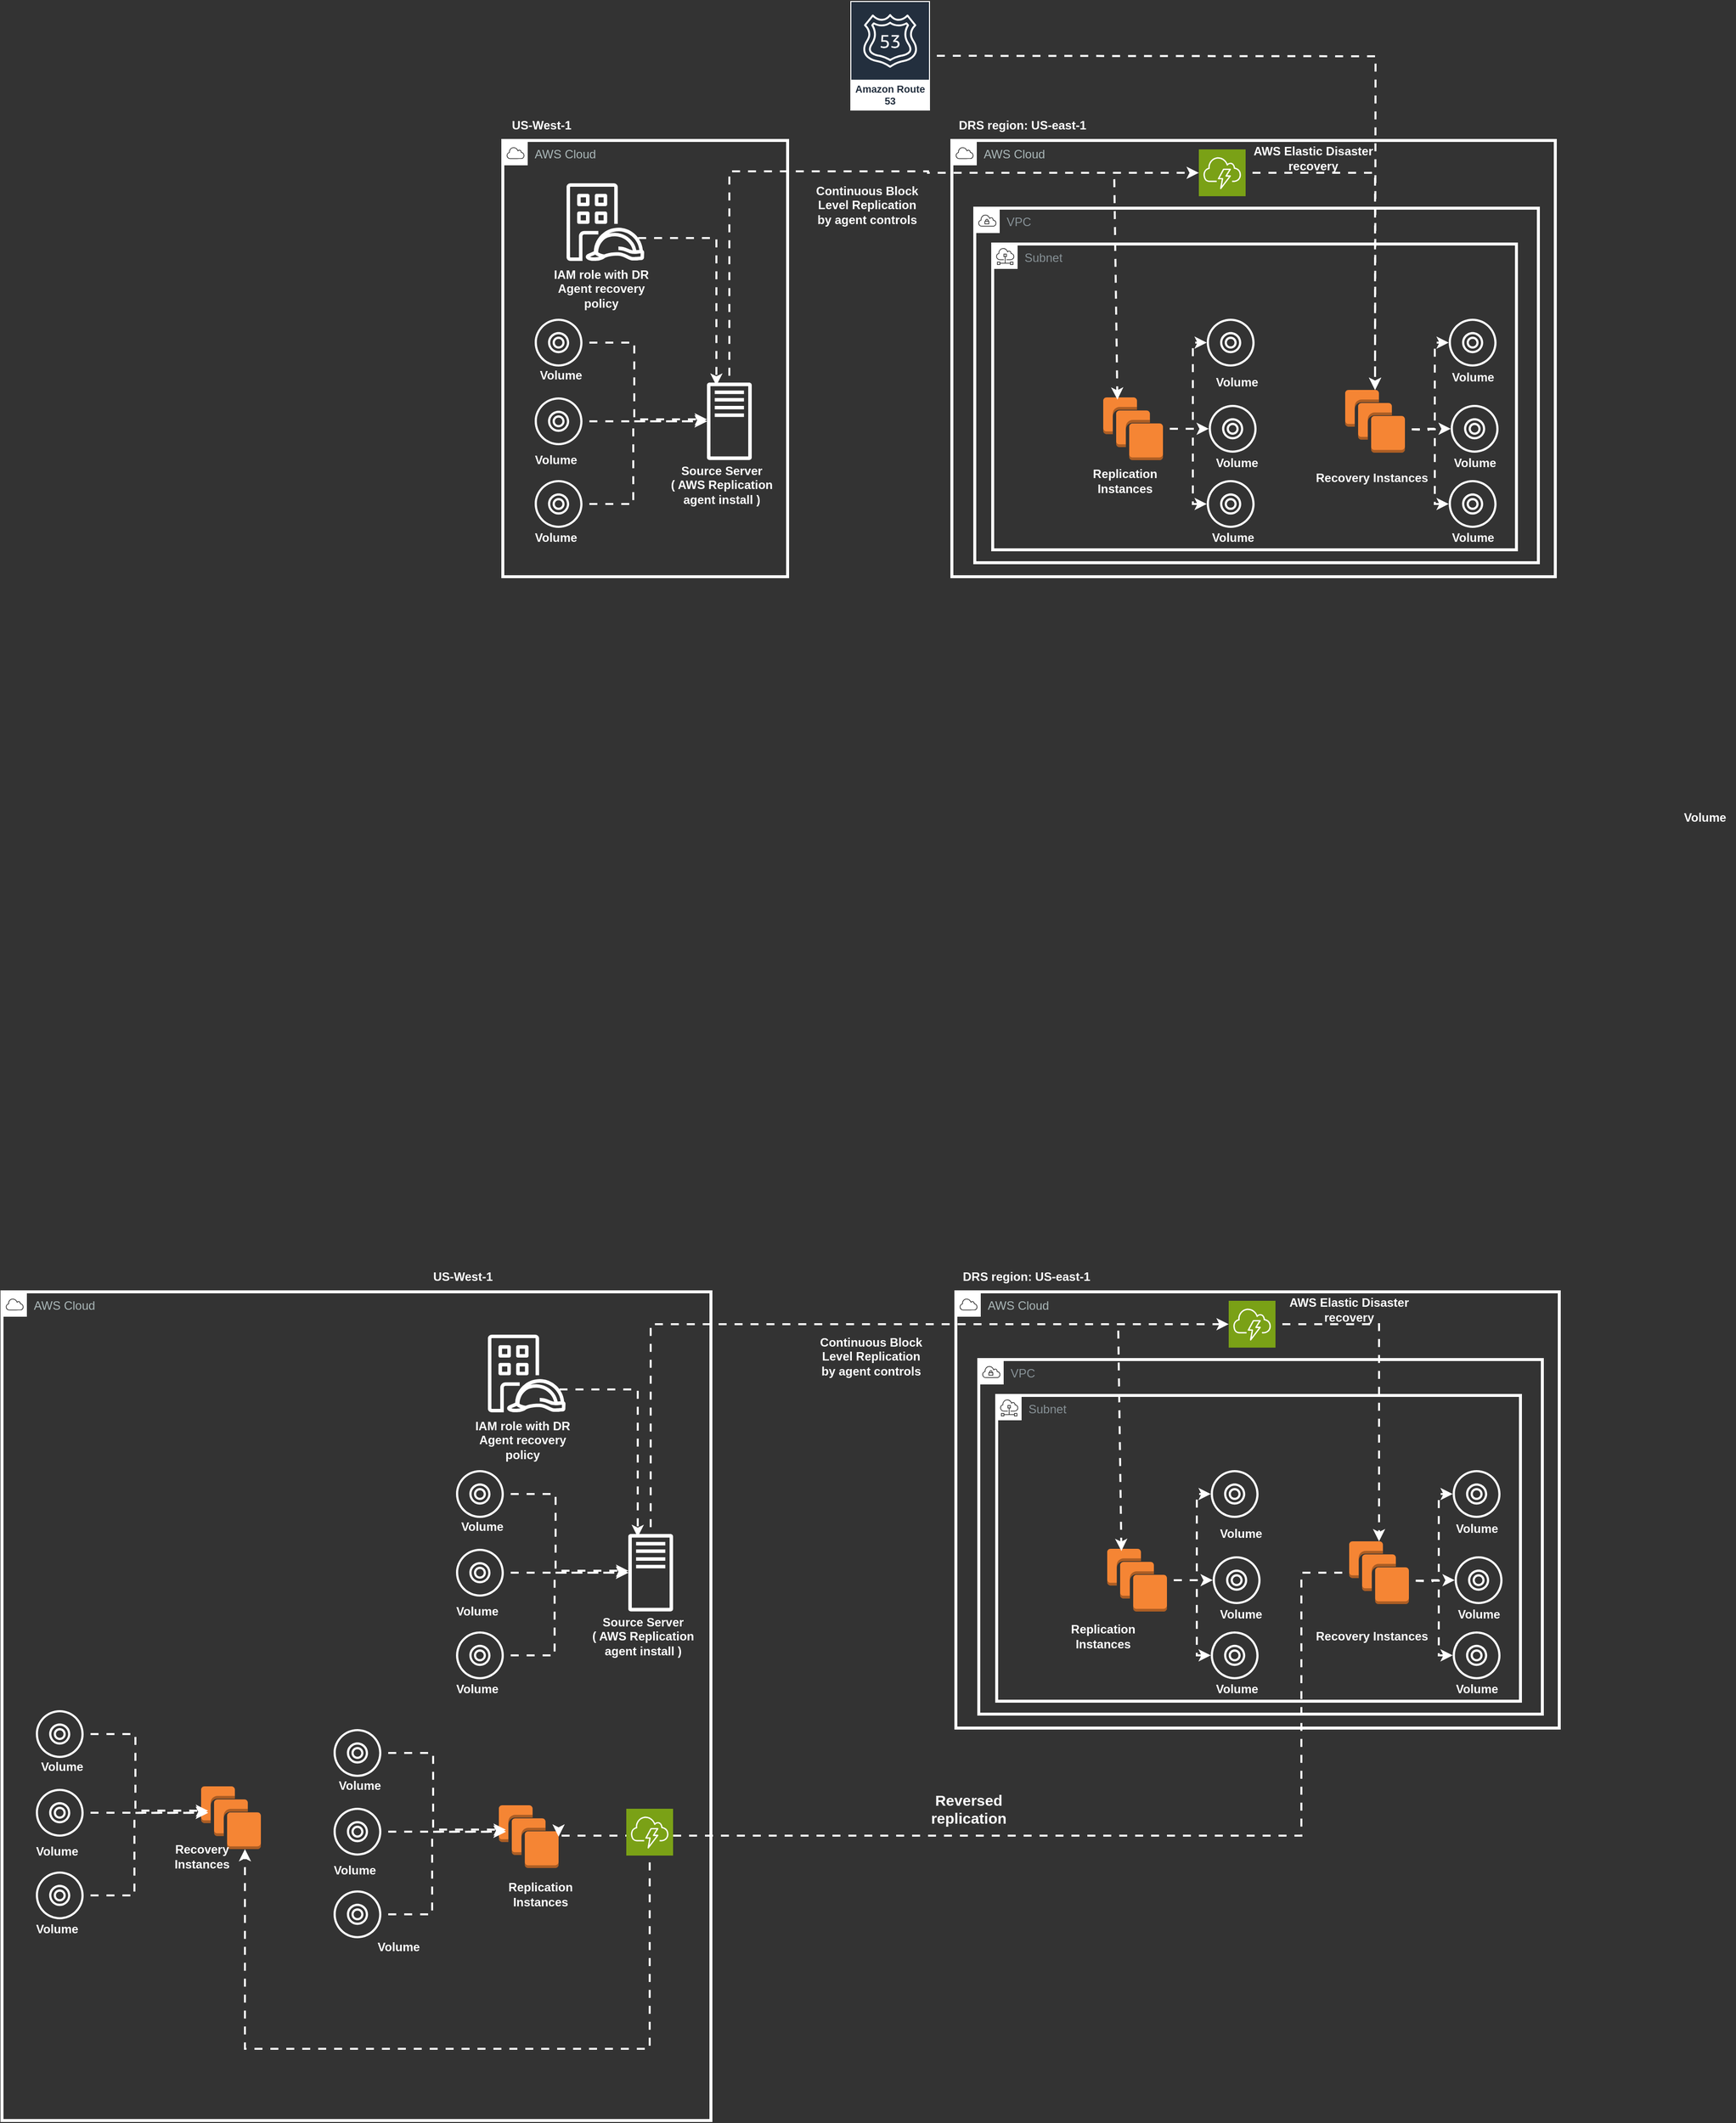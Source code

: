 <mxfile version="24.7.17">
  <diagram name="Page-1" id="-2V1_Z0kzhCrCeIVAv0n">
    <mxGraphModel dx="1967" dy="980" grid="0" gridSize="10" guides="1" tooltips="1" connect="1" arrows="1" fold="1" page="0" pageScale="1" pageWidth="850" pageHeight="1100" background="#333333" math="0" shadow="0">
      <root>
        <mxCell id="0" />
        <mxCell id="1" parent="0" />
        <mxCell id="AvySAY8Q2TeNi0YIKntH-2" value="AWS Cloud" style="sketch=0;outlineConnect=0;gradientColor=none;html=1;whiteSpace=wrap;fontSize=12;fontStyle=0;shape=mxgraph.aws4.group;grIcon=mxgraph.aws4.group_aws_cloud;strokeColor=#FFFFFF;fillColor=none;verticalAlign=top;align=left;spacingLeft=30;fontColor=#AAB7B8;dashed=0;strokeWidth=3;" parent="1" vertex="1">
          <mxGeometry x="-75" y="124" width="286" height="438" as="geometry" />
        </mxCell>
        <mxCell id="AvySAY8Q2TeNi0YIKntH-3" value="&lt;b&gt;&lt;font color=&quot;#ffffff&quot;&gt;US-West-1&lt;/font&gt;&lt;/b&gt;" style="text;html=1;align=center;verticalAlign=middle;whiteSpace=wrap;rounded=0;" parent="1" vertex="1">
          <mxGeometry x="-71" y="94" width="70" height="30" as="geometry" />
        </mxCell>
        <mxCell id="AvySAY8Q2TeNi0YIKntH-4" value="" style="sketch=0;outlineConnect=0;fontColor=#232F3E;gradientColor=none;fillColor=#FFFFFF;strokeColor=none;dashed=0;verticalLabelPosition=bottom;verticalAlign=top;align=center;html=1;fontSize=12;fontStyle=0;aspect=fixed;pointerEvents=1;shape=mxgraph.aws4.traditional_server;" parent="1" vertex="1">
          <mxGeometry x="130" y="367" width="45" height="78" as="geometry" />
        </mxCell>
        <mxCell id="AvySAY8Q2TeNi0YIKntH-9" style="edgeStyle=orthogonalEdgeStyle;rounded=0;orthogonalLoop=1;jettySize=auto;html=1;strokeColor=#FFFFFF;strokeWidth=2;flowAnimation=1;" parent="1" source="AvySAY8Q2TeNi0YIKntH-5" target="AvySAY8Q2TeNi0YIKntH-4" edge="1">
          <mxGeometry relative="1" as="geometry" />
        </mxCell>
        <mxCell id="AvySAY8Q2TeNi0YIKntH-5" value="" style="sketch=0;outlineConnect=0;fontColor=#232F3E;gradientColor=none;fillColor=#FFFFFF;strokeColor=none;dashed=0;verticalLabelPosition=bottom;verticalAlign=top;align=center;html=1;fontSize=12;fontStyle=0;aspect=fixed;pointerEvents=1;shape=mxgraph.aws4.disk;" parent="1" vertex="1">
          <mxGeometry x="-43" y="382" width="48" height="48" as="geometry" />
        </mxCell>
        <mxCell id="AvySAY8Q2TeNi0YIKntH-10" style="edgeStyle=orthogonalEdgeStyle;rounded=0;orthogonalLoop=1;jettySize=auto;html=1;strokeColor=#FFFFFF;strokeWidth=2;flowAnimation=1;" parent="1" source="AvySAY8Q2TeNi0YIKntH-6" target="AvySAY8Q2TeNi0YIKntH-4" edge="1">
          <mxGeometry relative="1" as="geometry">
            <Array as="points">
              <mxPoint x="56" y="489" />
              <mxPoint x="56" y="406" />
            </Array>
          </mxGeometry>
        </mxCell>
        <mxCell id="AvySAY8Q2TeNi0YIKntH-6" value="" style="sketch=0;outlineConnect=0;fontColor=#232F3E;gradientColor=none;fillColor=#FFFFFF;strokeColor=none;dashed=0;verticalLabelPosition=bottom;verticalAlign=top;align=center;html=1;fontSize=12;fontStyle=0;aspect=fixed;pointerEvents=1;shape=mxgraph.aws4.disk;" parent="1" vertex="1">
          <mxGeometry x="-43" y="465" width="48" height="48" as="geometry" />
        </mxCell>
        <mxCell id="AvySAY8Q2TeNi0YIKntH-8" style="edgeStyle=orthogonalEdgeStyle;rounded=0;orthogonalLoop=1;jettySize=auto;html=1;strokeColor=#FFFFFF;strokeWidth=2;flowAnimation=1;" parent="1" source="AvySAY8Q2TeNi0YIKntH-7" target="AvySAY8Q2TeNi0YIKntH-4" edge="1">
          <mxGeometry relative="1" as="geometry">
            <Array as="points">
              <mxPoint x="57" y="327" />
              <mxPoint x="57" y="404" />
            </Array>
          </mxGeometry>
        </mxCell>
        <mxCell id="AvySAY8Q2TeNi0YIKntH-7" value="" style="sketch=0;outlineConnect=0;fontColor=#232F3E;gradientColor=none;fillColor=#FFFFFF;strokeColor=none;dashed=0;verticalLabelPosition=bottom;verticalAlign=top;align=center;html=1;fontSize=12;fontStyle=0;aspect=fixed;pointerEvents=1;shape=mxgraph.aws4.disk;" parent="1" vertex="1">
          <mxGeometry x="-43" y="303" width="48" height="48" as="geometry" />
        </mxCell>
        <mxCell id="AvySAY8Q2TeNi0YIKntH-11" value="AWS Cloud" style="sketch=0;outlineConnect=0;gradientColor=none;html=1;whiteSpace=wrap;fontSize=12;fontStyle=0;shape=mxgraph.aws4.group;grIcon=mxgraph.aws4.group_aws_cloud;strokeColor=#FFFFFF;fillColor=none;verticalAlign=top;align=left;spacingLeft=30;fontColor=#AAB7B8;dashed=0;strokeWidth=3;" parent="1" vertex="1">
          <mxGeometry x="376" y="124" width="606" height="438" as="geometry" />
        </mxCell>
        <mxCell id="zQjQIO1lfrHbk5e2Ibf9-9" style="edgeStyle=orthogonalEdgeStyle;rounded=0;orthogonalLoop=1;jettySize=auto;html=1;strokeColor=#FFFFFF;strokeWidth=2;flowAnimation=1;" edge="1" parent="1" source="zQjQIO1lfrHbk5e2Ibf9-1" target="zQjQIO1lfrHbk5e2Ibf9-6">
          <mxGeometry relative="1" as="geometry" />
        </mxCell>
        <mxCell id="zQjQIO1lfrHbk5e2Ibf9-1" value="" style="sketch=0;points=[[0,0,0],[0.25,0,0],[0.5,0,0],[0.75,0,0],[1,0,0],[0,1,0],[0.25,1,0],[0.5,1,0],[0.75,1,0],[1,1,0],[0,0.25,0],[0,0.5,0],[0,0.75,0],[1,0.25,0],[1,0.5,0],[1,0.75,0]];outlineConnect=0;fontColor=#232F3E;fillColor=#7AA116;strokeColor=#ffffff;dashed=0;verticalLabelPosition=bottom;verticalAlign=top;align=center;html=1;fontSize=12;fontStyle=0;aspect=fixed;shape=mxgraph.aws4.resourceIcon;resIcon=mxgraph.aws4.cloudendure_disaster_recovery;" vertex="1" parent="1">
          <mxGeometry x="624" y="133" width="47" height="47" as="geometry" />
        </mxCell>
        <mxCell id="zQjQIO1lfrHbk5e2Ibf9-2" value="VPC" style="sketch=0;outlineConnect=0;gradientColor=none;html=1;whiteSpace=wrap;fontSize=12;fontStyle=0;shape=mxgraph.aws4.group;grIcon=mxgraph.aws4.group_vpc;strokeColor=#FFFFFF;fillColor=none;verticalAlign=top;align=left;spacingLeft=30;fontColor=#879196;dashed=0;strokeWidth=3;" vertex="1" parent="1">
          <mxGeometry x="399" y="192" width="566" height="356" as="geometry" />
        </mxCell>
        <mxCell id="zQjQIO1lfrHbk5e2Ibf9-3" value="&lt;b&gt;&lt;font color=&quot;#ffffff&quot;&gt;DRS region: US-east-1&lt;/font&gt;&lt;/b&gt;" style="text;html=1;align=center;verticalAlign=middle;whiteSpace=wrap;rounded=0;" vertex="1" parent="1">
          <mxGeometry x="373" y="94" width="148" height="30" as="geometry" />
        </mxCell>
        <mxCell id="zQjQIO1lfrHbk5e2Ibf9-4" value="Subnet" style="sketch=0;outlineConnect=0;gradientColor=none;html=1;whiteSpace=wrap;fontSize=12;fontStyle=0;shape=mxgraph.aws4.group;grIcon=mxgraph.aws4.group_subnet;strokeColor=#FFFFFF;fillColor=none;verticalAlign=top;align=left;spacingLeft=30;fontColor=#879196;dashed=0;strokeWidth=3;" vertex="1" parent="1">
          <mxGeometry x="417" y="228" width="526" height="307" as="geometry" />
        </mxCell>
        <mxCell id="zQjQIO1lfrHbk5e2Ibf9-21" style="edgeStyle=orthogonalEdgeStyle;rounded=0;orthogonalLoop=1;jettySize=auto;html=1;strokeWidth=2;strokeColor=#FFFFFF;flowAnimation=1;" edge="1" parent="1" source="zQjQIO1lfrHbk5e2Ibf9-5" target="zQjQIO1lfrHbk5e2Ibf9-13">
          <mxGeometry relative="1" as="geometry">
            <Array as="points">
              <mxPoint x="618" y="414" />
              <mxPoint x="618" y="327" />
            </Array>
          </mxGeometry>
        </mxCell>
        <mxCell id="zQjQIO1lfrHbk5e2Ibf9-22" style="edgeStyle=orthogonalEdgeStyle;rounded=0;orthogonalLoop=1;jettySize=auto;html=1;strokeWidth=2;strokeColor=#FFFFFF;flowAnimation=1;" edge="1" parent="1" source="zQjQIO1lfrHbk5e2Ibf9-5" target="zQjQIO1lfrHbk5e2Ibf9-11">
          <mxGeometry relative="1" as="geometry" />
        </mxCell>
        <mxCell id="zQjQIO1lfrHbk5e2Ibf9-23" style="edgeStyle=orthogonalEdgeStyle;rounded=0;orthogonalLoop=1;jettySize=auto;html=1;strokeWidth=2;strokeColor=#FFFFFF;flowAnimation=1;" edge="1" parent="1" source="zQjQIO1lfrHbk5e2Ibf9-5" target="zQjQIO1lfrHbk5e2Ibf9-12">
          <mxGeometry relative="1" as="geometry">
            <Array as="points">
              <mxPoint x="618" y="414" />
              <mxPoint x="618" y="489" />
            </Array>
          </mxGeometry>
        </mxCell>
        <mxCell id="zQjQIO1lfrHbk5e2Ibf9-5" value="" style="outlineConnect=0;dashed=0;verticalLabelPosition=bottom;verticalAlign=top;align=center;html=1;shape=mxgraph.aws3.instances;fillColor=#F58534;gradientColor=none;" vertex="1" parent="1">
          <mxGeometry x="528" y="382" width="60" height="63" as="geometry" />
        </mxCell>
        <mxCell id="zQjQIO1lfrHbk5e2Ibf9-6" value="" style="outlineConnect=0;dashed=0;verticalLabelPosition=bottom;verticalAlign=top;align=center;html=1;shape=mxgraph.aws3.instances;fillColor=#F58534;gradientColor=none;" vertex="1" parent="1">
          <mxGeometry x="771" y="374.5" width="60" height="63" as="geometry" />
        </mxCell>
        <mxCell id="zQjQIO1lfrHbk5e2Ibf9-7" style="edgeStyle=orthogonalEdgeStyle;rounded=0;orthogonalLoop=1;jettySize=auto;html=1;entryX=0;entryY=0.5;entryDx=0;entryDy=0;entryPerimeter=0;strokeColor=#FFFFFF;strokeWidth=2;flowAnimation=1;" edge="1" parent="1" source="AvySAY8Q2TeNi0YIKntH-4" target="zQjQIO1lfrHbk5e2Ibf9-1">
          <mxGeometry relative="1" as="geometry">
            <Array as="points">
              <mxPoint x="153" y="155" />
              <mxPoint x="352" y="155" />
            </Array>
          </mxGeometry>
        </mxCell>
        <mxCell id="zQjQIO1lfrHbk5e2Ibf9-8" value="" style="endArrow=classic;html=1;rounded=0;entryX=0.237;entryY=0.035;entryDx=0;entryDy=0;entryPerimeter=0;strokeColor=#FFFFFF;strokeWidth=2;flowAnimation=1;" edge="1" parent="1" target="zQjQIO1lfrHbk5e2Ibf9-5">
          <mxGeometry width="50" height="50" relative="1" as="geometry">
            <mxPoint x="539" y="156" as="sourcePoint" />
            <mxPoint x="539" y="311" as="targetPoint" />
          </mxGeometry>
        </mxCell>
        <mxCell id="zQjQIO1lfrHbk5e2Ibf9-11" value="" style="sketch=0;outlineConnect=0;fontColor=#232F3E;gradientColor=none;fillColor=#FFFFFF;strokeColor=none;dashed=0;verticalLabelPosition=bottom;verticalAlign=top;align=center;html=1;fontSize=12;fontStyle=0;aspect=fixed;pointerEvents=1;shape=mxgraph.aws4.disk;" vertex="1" parent="1">
          <mxGeometry x="634" y="389.5" width="48" height="48" as="geometry" />
        </mxCell>
        <mxCell id="zQjQIO1lfrHbk5e2Ibf9-12" value="" style="sketch=0;outlineConnect=0;fontColor=#232F3E;gradientColor=none;fillColor=#FFFFFF;strokeColor=none;dashed=0;verticalLabelPosition=bottom;verticalAlign=top;align=center;html=1;fontSize=12;fontStyle=0;aspect=fixed;pointerEvents=1;shape=mxgraph.aws4.disk;" vertex="1" parent="1">
          <mxGeometry x="632" y="465" width="48" height="48" as="geometry" />
        </mxCell>
        <mxCell id="zQjQIO1lfrHbk5e2Ibf9-13" value="" style="sketch=0;outlineConnect=0;fontColor=#232F3E;gradientColor=none;fillColor=#FFFFFF;strokeColor=none;dashed=0;verticalLabelPosition=bottom;verticalAlign=top;align=center;html=1;fontSize=12;fontStyle=0;aspect=fixed;pointerEvents=1;shape=mxgraph.aws4.disk;" vertex="1" parent="1">
          <mxGeometry x="632" y="303" width="48" height="48" as="geometry" />
        </mxCell>
        <mxCell id="zQjQIO1lfrHbk5e2Ibf9-29" style="edgeStyle=orthogonalEdgeStyle;rounded=0;orthogonalLoop=1;jettySize=auto;html=1;strokeWidth=2;strokeColor=#FFFFFF;flowAnimation=1;" edge="1" parent="1" target="zQjQIO1lfrHbk5e2Ibf9-34">
          <mxGeometry relative="1" as="geometry">
            <mxPoint x="831" y="414" as="sourcePoint" />
            <Array as="points">
              <mxPoint x="861" y="414" />
              <mxPoint x="861" y="327" />
            </Array>
          </mxGeometry>
        </mxCell>
        <mxCell id="zQjQIO1lfrHbk5e2Ibf9-30" style="edgeStyle=orthogonalEdgeStyle;rounded=0;orthogonalLoop=1;jettySize=auto;html=1;strokeWidth=2;strokeColor=#FFFFFF;flowAnimation=1;" edge="1" parent="1" target="zQjQIO1lfrHbk5e2Ibf9-32">
          <mxGeometry relative="1" as="geometry">
            <mxPoint x="831" y="414" as="sourcePoint" />
          </mxGeometry>
        </mxCell>
        <mxCell id="zQjQIO1lfrHbk5e2Ibf9-31" style="edgeStyle=orthogonalEdgeStyle;rounded=0;orthogonalLoop=1;jettySize=auto;html=1;strokeWidth=2;strokeColor=#FFFFFF;flowAnimation=1;" edge="1" parent="1" target="zQjQIO1lfrHbk5e2Ibf9-33">
          <mxGeometry relative="1" as="geometry">
            <mxPoint x="831" y="414" as="sourcePoint" />
            <Array as="points">
              <mxPoint x="861" y="414" />
              <mxPoint x="861" y="489" />
            </Array>
          </mxGeometry>
        </mxCell>
        <mxCell id="zQjQIO1lfrHbk5e2Ibf9-32" value="" style="sketch=0;outlineConnect=0;fontColor=#232F3E;gradientColor=none;fillColor=#FFFFFF;strokeColor=none;dashed=0;verticalLabelPosition=bottom;verticalAlign=top;align=center;html=1;fontSize=12;fontStyle=0;aspect=fixed;pointerEvents=1;shape=mxgraph.aws4.disk;" vertex="1" parent="1">
          <mxGeometry x="877" y="389.5" width="48" height="48" as="geometry" />
        </mxCell>
        <mxCell id="zQjQIO1lfrHbk5e2Ibf9-33" value="" style="sketch=0;outlineConnect=0;fontColor=#232F3E;gradientColor=none;fillColor=#FFFFFF;strokeColor=none;dashed=0;verticalLabelPosition=bottom;verticalAlign=top;align=center;html=1;fontSize=12;fontStyle=0;aspect=fixed;pointerEvents=1;shape=mxgraph.aws4.disk;" vertex="1" parent="1">
          <mxGeometry x="875" y="465" width="48" height="48" as="geometry" />
        </mxCell>
        <mxCell id="zQjQIO1lfrHbk5e2Ibf9-34" value="" style="sketch=0;outlineConnect=0;fontColor=#232F3E;gradientColor=none;fillColor=#FFFFFF;strokeColor=none;dashed=0;verticalLabelPosition=bottom;verticalAlign=top;align=center;html=1;fontSize=12;fontStyle=0;aspect=fixed;pointerEvents=1;shape=mxgraph.aws4.disk;" vertex="1" parent="1">
          <mxGeometry x="875" y="303" width="48" height="48" as="geometry" />
        </mxCell>
        <mxCell id="zQjQIO1lfrHbk5e2Ibf9-35" value="&lt;b&gt;&lt;font color=&quot;#ffffff&quot;&gt;Source Server&lt;br&gt;( AWS Replication agent install )&lt;/font&gt;&lt;/b&gt;" style="text;html=1;align=center;verticalAlign=middle;whiteSpace=wrap;rounded=0;" vertex="1" parent="1">
          <mxGeometry x="86" y="455" width="118" height="30" as="geometry" />
        </mxCell>
        <mxCell id="zQjQIO1lfrHbk5e2Ibf9-37" value="&lt;b&gt;&lt;font color=&quot;#ffffff&quot;&gt;Volume&lt;/font&gt;&lt;/b&gt;" style="text;html=1;align=center;verticalAlign=middle;whiteSpace=wrap;rounded=0;" vertex="1" parent="1">
          <mxGeometry x="-47" y="344.5" width="61" height="30" as="geometry" />
        </mxCell>
        <mxCell id="zQjQIO1lfrHbk5e2Ibf9-38" value="&lt;b&gt;&lt;font color=&quot;#ffffff&quot;&gt;Volume&lt;/font&gt;&lt;/b&gt;" style="text;html=1;align=center;verticalAlign=middle;whiteSpace=wrap;rounded=0;" vertex="1" parent="1">
          <mxGeometry x="-52" y="430" width="61" height="30" as="geometry" />
        </mxCell>
        <mxCell id="zQjQIO1lfrHbk5e2Ibf9-39" value="&lt;b&gt;&lt;font color=&quot;#ffffff&quot;&gt;Volume&lt;/font&gt;&lt;/b&gt;" style="text;html=1;align=center;verticalAlign=middle;whiteSpace=wrap;rounded=0;" vertex="1" parent="1">
          <mxGeometry x="-52" y="508" width="61" height="30" as="geometry" />
        </mxCell>
        <mxCell id="zQjQIO1lfrHbk5e2Ibf9-40" value="&lt;font color=&quot;#ffffff&quot;&gt;&lt;b&gt;Continuous Block Level Replication by agent controls&lt;/b&gt;&lt;/font&gt;" style="text;html=1;align=center;verticalAlign=middle;whiteSpace=wrap;rounded=0;" vertex="1" parent="1">
          <mxGeometry x="232" y="174" width="118" height="30" as="geometry" />
        </mxCell>
        <mxCell id="zQjQIO1lfrHbk5e2Ibf9-41" value="&lt;b&gt;&lt;font color=&quot;#ffffff&quot;&gt;AWS Elastic Disaster recovery&lt;/font&gt;&lt;/b&gt;" style="text;html=1;align=center;verticalAlign=middle;whiteSpace=wrap;rounded=0;" vertex="1" parent="1">
          <mxGeometry x="665" y="127" width="148" height="30" as="geometry" />
        </mxCell>
        <mxCell id="zQjQIO1lfrHbk5e2Ibf9-42" value="&lt;b&gt;&lt;font color=&quot;#ffffff&quot;&gt;Volume&lt;/font&gt;&lt;/b&gt;" style="text;html=1;align=center;verticalAlign=middle;whiteSpace=wrap;rounded=0;" vertex="1" parent="1">
          <mxGeometry x="632" y="352" width="61" height="30" as="geometry" />
        </mxCell>
        <mxCell id="zQjQIO1lfrHbk5e2Ibf9-43" value="&lt;b&gt;&lt;font color=&quot;#ffffff&quot;&gt;Volume&lt;/font&gt;&lt;/b&gt;" style="text;html=1;align=center;verticalAlign=middle;whiteSpace=wrap;rounded=0;" vertex="1" parent="1">
          <mxGeometry x="632" y="433" width="61" height="30" as="geometry" />
        </mxCell>
        <mxCell id="zQjQIO1lfrHbk5e2Ibf9-44" value="&lt;b&gt;&lt;font color=&quot;#ffffff&quot;&gt;Volume&lt;/font&gt;&lt;/b&gt;" style="text;html=1;align=center;verticalAlign=middle;whiteSpace=wrap;rounded=0;" vertex="1" parent="1">
          <mxGeometry x="627.5" y="508" width="61" height="30" as="geometry" />
        </mxCell>
        <mxCell id="zQjQIO1lfrHbk5e2Ibf9-45" value="&lt;b&gt;&lt;font color=&quot;#ffffff&quot;&gt;Volume&lt;/font&gt;&lt;/b&gt;" style="text;html=1;align=center;verticalAlign=middle;whiteSpace=wrap;rounded=0;" vertex="1" parent="1">
          <mxGeometry x="868.5" y="347" width="61" height="30" as="geometry" />
        </mxCell>
        <mxCell id="zQjQIO1lfrHbk5e2Ibf9-46" value="&lt;b&gt;&lt;font color=&quot;#ffffff&quot;&gt;Volume&lt;/font&gt;&lt;/b&gt;" style="text;html=1;align=center;verticalAlign=middle;whiteSpace=wrap;rounded=0;" vertex="1" parent="1">
          <mxGeometry x="870.5" y="433" width="61" height="30" as="geometry" />
        </mxCell>
        <mxCell id="zQjQIO1lfrHbk5e2Ibf9-47" value="&lt;b&gt;&lt;font color=&quot;#ffffff&quot;&gt;Volume&lt;/font&gt;&lt;/b&gt;" style="text;html=1;align=center;verticalAlign=middle;whiteSpace=wrap;rounded=0;" vertex="1" parent="1">
          <mxGeometry x="868.5" y="508" width="61" height="30" as="geometry" />
        </mxCell>
        <mxCell id="zQjQIO1lfrHbk5e2Ibf9-48" value="&lt;font color=&quot;#ffffff&quot;&gt;&lt;b&gt;Replication Instances&lt;/b&gt;&lt;/font&gt;" style="text;html=1;align=center;verticalAlign=middle;whiteSpace=wrap;rounded=0;" vertex="1" parent="1">
          <mxGeometry x="491" y="451" width="118" height="30" as="geometry" />
        </mxCell>
        <mxCell id="zQjQIO1lfrHbk5e2Ibf9-49" value="&lt;b&gt;&lt;font color=&quot;#ffffff&quot;&gt;Volume&lt;/font&gt;&lt;/b&gt;" style="text;html=1;align=center;verticalAlign=middle;whiteSpace=wrap;rounded=0;" vertex="1" parent="1">
          <mxGeometry x="1101.5" y="789" width="61" height="30" as="geometry" />
        </mxCell>
        <mxCell id="zQjQIO1lfrHbk5e2Ibf9-50" value="&lt;font color=&quot;#ffffff&quot;&gt;&lt;b&gt;Recovery Instances&lt;/b&gt;&lt;/font&gt;" style="text;html=1;align=center;verticalAlign=middle;whiteSpace=wrap;rounded=0;" vertex="1" parent="1">
          <mxGeometry x="739" y="448" width="118" height="30" as="geometry" />
        </mxCell>
        <mxCell id="zQjQIO1lfrHbk5e2Ibf9-52" style="edgeStyle=orthogonalEdgeStyle;rounded=0;orthogonalLoop=1;jettySize=auto;html=1;strokeColor=#FFFFFF;strokeWidth=2;flowAnimation=1;" edge="1" parent="1">
          <mxGeometry relative="1" as="geometry">
            <mxPoint x="54.004" y="222.0" as="sourcePoint" />
            <mxPoint x="139.494" y="370.163" as="targetPoint" />
            <Array as="points">
              <mxPoint x="140" y="222" />
            </Array>
          </mxGeometry>
        </mxCell>
        <mxCell id="zQjQIO1lfrHbk5e2Ibf9-51" value="" style="sketch=0;outlineConnect=0;fontColor=#232F3E;gradientColor=none;fillColor=#FFFFFF;strokeColor=none;dashed=0;verticalLabelPosition=bottom;verticalAlign=top;align=center;html=1;fontSize=12;fontStyle=0;aspect=fixed;pointerEvents=1;shape=mxgraph.aws4.identity_access_management_iam_roles_anywhere;" vertex="1" parent="1">
          <mxGeometry x="-11" y="167" width="78" height="78" as="geometry" />
        </mxCell>
        <mxCell id="zQjQIO1lfrHbk5e2Ibf9-54" value="&lt;font color=&quot;#ffffff&quot;&gt;&lt;b&gt;IAM role with DR Agent recovery policy&lt;/b&gt;&lt;/font&gt;" style="text;html=1;align=center;verticalAlign=middle;whiteSpace=wrap;rounded=0;" vertex="1" parent="1">
          <mxGeometry x="-35" y="258" width="118" height="30" as="geometry" />
        </mxCell>
        <mxCell id="zQjQIO1lfrHbk5e2Ibf9-55" value="AWS Cloud" style="sketch=0;outlineConnect=0;gradientColor=none;html=1;whiteSpace=wrap;fontSize=12;fontStyle=0;shape=mxgraph.aws4.group;grIcon=mxgraph.aws4.group_aws_cloud;strokeColor=#FFFFFF;fillColor=none;verticalAlign=top;align=left;spacingLeft=30;fontColor=#AAB7B8;dashed=0;strokeWidth=3;" vertex="1" parent="1">
          <mxGeometry x="-578" y="1280" width="712" height="832" as="geometry" />
        </mxCell>
        <mxCell id="zQjQIO1lfrHbk5e2Ibf9-56" value="&lt;b&gt;&lt;font color=&quot;#ffffff&quot;&gt;US-West-1&lt;/font&gt;&lt;/b&gt;" style="text;html=1;align=center;verticalAlign=middle;whiteSpace=wrap;rounded=0;" vertex="1" parent="1">
          <mxGeometry x="-150" y="1250" width="70" height="30" as="geometry" />
        </mxCell>
        <mxCell id="zQjQIO1lfrHbk5e2Ibf9-57" value="" style="sketch=0;outlineConnect=0;fontColor=#232F3E;gradientColor=none;fillColor=#FFFFFF;strokeColor=none;dashed=0;verticalLabelPosition=bottom;verticalAlign=top;align=center;html=1;fontSize=12;fontStyle=0;aspect=fixed;pointerEvents=1;shape=mxgraph.aws4.traditional_server;" vertex="1" parent="1">
          <mxGeometry x="51" y="1523" width="45" height="78" as="geometry" />
        </mxCell>
        <mxCell id="zQjQIO1lfrHbk5e2Ibf9-58" style="edgeStyle=orthogonalEdgeStyle;rounded=0;orthogonalLoop=1;jettySize=auto;html=1;strokeColor=#FFFFFF;strokeWidth=2;flowAnimation=1;" edge="1" parent="1" source="zQjQIO1lfrHbk5e2Ibf9-59" target="zQjQIO1lfrHbk5e2Ibf9-57">
          <mxGeometry relative="1" as="geometry" />
        </mxCell>
        <mxCell id="zQjQIO1lfrHbk5e2Ibf9-59" value="" style="sketch=0;outlineConnect=0;fontColor=#232F3E;gradientColor=none;fillColor=#FFFFFF;strokeColor=none;dashed=0;verticalLabelPosition=bottom;verticalAlign=top;align=center;html=1;fontSize=12;fontStyle=0;aspect=fixed;pointerEvents=1;shape=mxgraph.aws4.disk;" vertex="1" parent="1">
          <mxGeometry x="-122" y="1538" width="48" height="48" as="geometry" />
        </mxCell>
        <mxCell id="zQjQIO1lfrHbk5e2Ibf9-60" style="edgeStyle=orthogonalEdgeStyle;rounded=0;orthogonalLoop=1;jettySize=auto;html=1;strokeColor=#FFFFFF;strokeWidth=2;flowAnimation=1;" edge="1" parent="1" source="zQjQIO1lfrHbk5e2Ibf9-61" target="zQjQIO1lfrHbk5e2Ibf9-57">
          <mxGeometry relative="1" as="geometry">
            <Array as="points">
              <mxPoint x="-23" y="1645" />
              <mxPoint x="-23" y="1562" />
            </Array>
          </mxGeometry>
        </mxCell>
        <mxCell id="zQjQIO1lfrHbk5e2Ibf9-61" value="" style="sketch=0;outlineConnect=0;fontColor=#232F3E;gradientColor=none;fillColor=#FFFFFF;strokeColor=none;dashed=0;verticalLabelPosition=bottom;verticalAlign=top;align=center;html=1;fontSize=12;fontStyle=0;aspect=fixed;pointerEvents=1;shape=mxgraph.aws4.disk;" vertex="1" parent="1">
          <mxGeometry x="-122" y="1621" width="48" height="48" as="geometry" />
        </mxCell>
        <mxCell id="zQjQIO1lfrHbk5e2Ibf9-62" style="edgeStyle=orthogonalEdgeStyle;rounded=0;orthogonalLoop=1;jettySize=auto;html=1;strokeColor=#FFFFFF;strokeWidth=2;flowAnimation=1;" edge="1" parent="1" source="zQjQIO1lfrHbk5e2Ibf9-63" target="zQjQIO1lfrHbk5e2Ibf9-57">
          <mxGeometry relative="1" as="geometry">
            <Array as="points">
              <mxPoint x="-22" y="1483" />
              <mxPoint x="-22" y="1560" />
            </Array>
          </mxGeometry>
        </mxCell>
        <mxCell id="zQjQIO1lfrHbk5e2Ibf9-63" value="" style="sketch=0;outlineConnect=0;fontColor=#232F3E;gradientColor=none;fillColor=#FFFFFF;strokeColor=none;dashed=0;verticalLabelPosition=bottom;verticalAlign=top;align=center;html=1;fontSize=12;fontStyle=0;aspect=fixed;pointerEvents=1;shape=mxgraph.aws4.disk;" vertex="1" parent="1">
          <mxGeometry x="-122" y="1459" width="48" height="48" as="geometry" />
        </mxCell>
        <mxCell id="zQjQIO1lfrHbk5e2Ibf9-64" value="AWS Cloud" style="sketch=0;outlineConnect=0;gradientColor=none;html=1;whiteSpace=wrap;fontSize=12;fontStyle=0;shape=mxgraph.aws4.group;grIcon=mxgraph.aws4.group_aws_cloud;strokeColor=#FFFFFF;fillColor=none;verticalAlign=top;align=left;spacingLeft=30;fontColor=#AAB7B8;dashed=0;strokeWidth=3;" vertex="1" parent="1">
          <mxGeometry x="380" y="1280" width="606" height="438" as="geometry" />
        </mxCell>
        <mxCell id="zQjQIO1lfrHbk5e2Ibf9-65" style="edgeStyle=orthogonalEdgeStyle;rounded=0;orthogonalLoop=1;jettySize=auto;html=1;strokeColor=#FFFFFF;strokeWidth=2;flowAnimation=1;" edge="1" parent="1" source="zQjQIO1lfrHbk5e2Ibf9-66" target="zQjQIO1lfrHbk5e2Ibf9-74">
          <mxGeometry relative="1" as="geometry" />
        </mxCell>
        <mxCell id="zQjQIO1lfrHbk5e2Ibf9-66" value="" style="sketch=0;points=[[0,0,0],[0.25,0,0],[0.5,0,0],[0.75,0,0],[1,0,0],[0,1,0],[0.25,1,0],[0.5,1,0],[0.75,1,0],[1,1,0],[0,0.25,0],[0,0.5,0],[0,0.75,0],[1,0.25,0],[1,0.5,0],[1,0.75,0]];outlineConnect=0;fontColor=#232F3E;fillColor=#7AA116;strokeColor=#ffffff;dashed=0;verticalLabelPosition=bottom;verticalAlign=top;align=center;html=1;fontSize=12;fontStyle=0;aspect=fixed;shape=mxgraph.aws4.resourceIcon;resIcon=mxgraph.aws4.cloudendure_disaster_recovery;" vertex="1" parent="1">
          <mxGeometry x="654" y="1289" width="47" height="47" as="geometry" />
        </mxCell>
        <mxCell id="zQjQIO1lfrHbk5e2Ibf9-67" value="VPC" style="sketch=0;outlineConnect=0;gradientColor=none;html=1;whiteSpace=wrap;fontSize=12;fontStyle=0;shape=mxgraph.aws4.group;grIcon=mxgraph.aws4.group_vpc;strokeColor=#FFFFFF;fillColor=none;verticalAlign=top;align=left;spacingLeft=30;fontColor=#879196;dashed=0;strokeWidth=3;" vertex="1" parent="1">
          <mxGeometry x="403" y="1348" width="566" height="356" as="geometry" />
        </mxCell>
        <mxCell id="zQjQIO1lfrHbk5e2Ibf9-68" value="&lt;b&gt;&lt;font color=&quot;#ffffff&quot;&gt;DRS region: US-east-1&lt;/font&gt;&lt;/b&gt;" style="text;html=1;align=center;verticalAlign=middle;whiteSpace=wrap;rounded=0;" vertex="1" parent="1">
          <mxGeometry x="377" y="1250" width="148" height="30" as="geometry" />
        </mxCell>
        <mxCell id="zQjQIO1lfrHbk5e2Ibf9-69" value="Subnet" style="sketch=0;outlineConnect=0;gradientColor=none;html=1;whiteSpace=wrap;fontSize=12;fontStyle=0;shape=mxgraph.aws4.group;grIcon=mxgraph.aws4.group_subnet;strokeColor=#FFFFFF;fillColor=none;verticalAlign=top;align=left;spacingLeft=30;fontColor=#879196;dashed=0;strokeWidth=3;" vertex="1" parent="1">
          <mxGeometry x="421" y="1384" width="526" height="307" as="geometry" />
        </mxCell>
        <mxCell id="zQjQIO1lfrHbk5e2Ibf9-70" style="edgeStyle=orthogonalEdgeStyle;rounded=0;orthogonalLoop=1;jettySize=auto;html=1;strokeWidth=2;strokeColor=#FFFFFF;flowAnimation=1;" edge="1" parent="1" source="zQjQIO1lfrHbk5e2Ibf9-73" target="zQjQIO1lfrHbk5e2Ibf9-79">
          <mxGeometry relative="1" as="geometry">
            <Array as="points">
              <mxPoint x="622" y="1570" />
              <mxPoint x="622" y="1483" />
            </Array>
          </mxGeometry>
        </mxCell>
        <mxCell id="zQjQIO1lfrHbk5e2Ibf9-71" style="edgeStyle=orthogonalEdgeStyle;rounded=0;orthogonalLoop=1;jettySize=auto;html=1;strokeWidth=2;strokeColor=#FFFFFF;flowAnimation=1;" edge="1" parent="1" source="zQjQIO1lfrHbk5e2Ibf9-73" target="zQjQIO1lfrHbk5e2Ibf9-77">
          <mxGeometry relative="1" as="geometry" />
        </mxCell>
        <mxCell id="zQjQIO1lfrHbk5e2Ibf9-72" style="edgeStyle=orthogonalEdgeStyle;rounded=0;orthogonalLoop=1;jettySize=auto;html=1;strokeWidth=2;strokeColor=#FFFFFF;flowAnimation=1;" edge="1" parent="1" source="zQjQIO1lfrHbk5e2Ibf9-73" target="zQjQIO1lfrHbk5e2Ibf9-78">
          <mxGeometry relative="1" as="geometry">
            <Array as="points">
              <mxPoint x="622" y="1570" />
              <mxPoint x="622" y="1645" />
            </Array>
          </mxGeometry>
        </mxCell>
        <mxCell id="zQjQIO1lfrHbk5e2Ibf9-73" value="" style="outlineConnect=0;dashed=0;verticalLabelPosition=bottom;verticalAlign=top;align=center;html=1;shape=mxgraph.aws3.instances;fillColor=#F58534;gradientColor=none;" vertex="1" parent="1">
          <mxGeometry x="532" y="1538" width="60" height="63" as="geometry" />
        </mxCell>
        <mxCell id="zQjQIO1lfrHbk5e2Ibf9-74" value="" style="outlineConnect=0;dashed=0;verticalLabelPosition=bottom;verticalAlign=top;align=center;html=1;shape=mxgraph.aws3.instances;fillColor=#F58534;gradientColor=none;" vertex="1" parent="1">
          <mxGeometry x="775" y="1530.5" width="60" height="63" as="geometry" />
        </mxCell>
        <mxCell id="zQjQIO1lfrHbk5e2Ibf9-76" value="" style="endArrow=classic;html=1;rounded=0;entryX=0.237;entryY=0.035;entryDx=0;entryDy=0;entryPerimeter=0;strokeColor=#FFFFFF;strokeWidth=2;flowAnimation=1;" edge="1" parent="1" target="zQjQIO1lfrHbk5e2Ibf9-73">
          <mxGeometry width="50" height="50" relative="1" as="geometry">
            <mxPoint x="543" y="1312" as="sourcePoint" />
            <mxPoint x="543" y="1467" as="targetPoint" />
          </mxGeometry>
        </mxCell>
        <mxCell id="zQjQIO1lfrHbk5e2Ibf9-77" value="" style="sketch=0;outlineConnect=0;fontColor=#232F3E;gradientColor=none;fillColor=#FFFFFF;strokeColor=none;dashed=0;verticalLabelPosition=bottom;verticalAlign=top;align=center;html=1;fontSize=12;fontStyle=0;aspect=fixed;pointerEvents=1;shape=mxgraph.aws4.disk;" vertex="1" parent="1">
          <mxGeometry x="638" y="1545.5" width="48" height="48" as="geometry" />
        </mxCell>
        <mxCell id="zQjQIO1lfrHbk5e2Ibf9-78" value="" style="sketch=0;outlineConnect=0;fontColor=#232F3E;gradientColor=none;fillColor=#FFFFFF;strokeColor=none;dashed=0;verticalLabelPosition=bottom;verticalAlign=top;align=center;html=1;fontSize=12;fontStyle=0;aspect=fixed;pointerEvents=1;shape=mxgraph.aws4.disk;" vertex="1" parent="1">
          <mxGeometry x="636" y="1621" width="48" height="48" as="geometry" />
        </mxCell>
        <mxCell id="zQjQIO1lfrHbk5e2Ibf9-79" value="" style="sketch=0;outlineConnect=0;fontColor=#232F3E;gradientColor=none;fillColor=#FFFFFF;strokeColor=none;dashed=0;verticalLabelPosition=bottom;verticalAlign=top;align=center;html=1;fontSize=12;fontStyle=0;aspect=fixed;pointerEvents=1;shape=mxgraph.aws4.disk;" vertex="1" parent="1">
          <mxGeometry x="636" y="1459" width="48" height="48" as="geometry" />
        </mxCell>
        <mxCell id="zQjQIO1lfrHbk5e2Ibf9-80" style="edgeStyle=orthogonalEdgeStyle;rounded=0;orthogonalLoop=1;jettySize=auto;html=1;strokeWidth=2;strokeColor=#FFFFFF;flowAnimation=1;" edge="1" parent="1" target="zQjQIO1lfrHbk5e2Ibf9-85">
          <mxGeometry relative="1" as="geometry">
            <mxPoint x="835" y="1570" as="sourcePoint" />
            <Array as="points">
              <mxPoint x="865" y="1570" />
              <mxPoint x="865" y="1483" />
            </Array>
          </mxGeometry>
        </mxCell>
        <mxCell id="zQjQIO1lfrHbk5e2Ibf9-81" style="edgeStyle=orthogonalEdgeStyle;rounded=0;orthogonalLoop=1;jettySize=auto;html=1;strokeWidth=2;strokeColor=#FFFFFF;flowAnimation=1;" edge="1" parent="1" target="zQjQIO1lfrHbk5e2Ibf9-83">
          <mxGeometry relative="1" as="geometry">
            <mxPoint x="835" y="1570" as="sourcePoint" />
          </mxGeometry>
        </mxCell>
        <mxCell id="zQjQIO1lfrHbk5e2Ibf9-82" style="edgeStyle=orthogonalEdgeStyle;rounded=0;orthogonalLoop=1;jettySize=auto;html=1;strokeWidth=2;strokeColor=#FFFFFF;flowAnimation=1;" edge="1" parent="1" target="zQjQIO1lfrHbk5e2Ibf9-84">
          <mxGeometry relative="1" as="geometry">
            <mxPoint x="835" y="1570" as="sourcePoint" />
            <Array as="points">
              <mxPoint x="865" y="1570" />
              <mxPoint x="865" y="1645" />
            </Array>
          </mxGeometry>
        </mxCell>
        <mxCell id="zQjQIO1lfrHbk5e2Ibf9-83" value="" style="sketch=0;outlineConnect=0;fontColor=#232F3E;gradientColor=none;fillColor=#FFFFFF;strokeColor=none;dashed=0;verticalLabelPosition=bottom;verticalAlign=top;align=center;html=1;fontSize=12;fontStyle=0;aspect=fixed;pointerEvents=1;shape=mxgraph.aws4.disk;" vertex="1" parent="1">
          <mxGeometry x="881" y="1545.5" width="48" height="48" as="geometry" />
        </mxCell>
        <mxCell id="zQjQIO1lfrHbk5e2Ibf9-84" value="" style="sketch=0;outlineConnect=0;fontColor=#232F3E;gradientColor=none;fillColor=#FFFFFF;strokeColor=none;dashed=0;verticalLabelPosition=bottom;verticalAlign=top;align=center;html=1;fontSize=12;fontStyle=0;aspect=fixed;pointerEvents=1;shape=mxgraph.aws4.disk;" vertex="1" parent="1">
          <mxGeometry x="879" y="1621" width="48" height="48" as="geometry" />
        </mxCell>
        <mxCell id="zQjQIO1lfrHbk5e2Ibf9-85" value="" style="sketch=0;outlineConnect=0;fontColor=#232F3E;gradientColor=none;fillColor=#FFFFFF;strokeColor=none;dashed=0;verticalLabelPosition=bottom;verticalAlign=top;align=center;html=1;fontSize=12;fontStyle=0;aspect=fixed;pointerEvents=1;shape=mxgraph.aws4.disk;" vertex="1" parent="1">
          <mxGeometry x="879" y="1459" width="48" height="48" as="geometry" />
        </mxCell>
        <mxCell id="zQjQIO1lfrHbk5e2Ibf9-86" value="&lt;b&gt;&lt;font color=&quot;#ffffff&quot;&gt;Source Server&lt;br&gt;( AWS Replication agent install )&lt;/font&gt;&lt;/b&gt;" style="text;html=1;align=center;verticalAlign=middle;whiteSpace=wrap;rounded=0;" vertex="1" parent="1">
          <mxGeometry x="7" y="1611" width="118" height="30" as="geometry" />
        </mxCell>
        <mxCell id="zQjQIO1lfrHbk5e2Ibf9-87" value="&lt;b&gt;&lt;font color=&quot;#ffffff&quot;&gt;Volume&lt;/font&gt;&lt;/b&gt;" style="text;html=1;align=center;verticalAlign=middle;whiteSpace=wrap;rounded=0;" vertex="1" parent="1">
          <mxGeometry x="-126" y="1500.5" width="61" height="30" as="geometry" />
        </mxCell>
        <mxCell id="zQjQIO1lfrHbk5e2Ibf9-88" value="&lt;b&gt;&lt;font color=&quot;#ffffff&quot;&gt;Volume&lt;/font&gt;&lt;/b&gt;" style="text;html=1;align=center;verticalAlign=middle;whiteSpace=wrap;rounded=0;" vertex="1" parent="1">
          <mxGeometry x="-131" y="1586" width="61" height="30" as="geometry" />
        </mxCell>
        <mxCell id="zQjQIO1lfrHbk5e2Ibf9-89" value="&lt;b&gt;&lt;font color=&quot;#ffffff&quot;&gt;Volume&lt;/font&gt;&lt;/b&gt;" style="text;html=1;align=center;verticalAlign=middle;whiteSpace=wrap;rounded=0;" vertex="1" parent="1">
          <mxGeometry x="-131" y="1664" width="61" height="30" as="geometry" />
        </mxCell>
        <mxCell id="zQjQIO1lfrHbk5e2Ibf9-90" value="&lt;font color=&quot;#ffffff&quot;&gt;&lt;b&gt;Continuous Block Level Replication by agent controls&lt;/b&gt;&lt;/font&gt;" style="text;html=1;align=center;verticalAlign=middle;whiteSpace=wrap;rounded=0;" vertex="1" parent="1">
          <mxGeometry x="236" y="1330" width="118" height="30" as="geometry" />
        </mxCell>
        <mxCell id="zQjQIO1lfrHbk5e2Ibf9-91" value="&lt;b&gt;&lt;font color=&quot;#ffffff&quot;&gt;AWS Elastic Disaster recovery&lt;/font&gt;&lt;/b&gt;" style="text;html=1;align=center;verticalAlign=middle;whiteSpace=wrap;rounded=0;" vertex="1" parent="1">
          <mxGeometry x="701" y="1283" width="148" height="30" as="geometry" />
        </mxCell>
        <mxCell id="zQjQIO1lfrHbk5e2Ibf9-92" value="&lt;b&gt;&lt;font color=&quot;#ffffff&quot;&gt;Volume&lt;/font&gt;&lt;/b&gt;" style="text;html=1;align=center;verticalAlign=middle;whiteSpace=wrap;rounded=0;" vertex="1" parent="1">
          <mxGeometry x="636" y="1508" width="61" height="30" as="geometry" />
        </mxCell>
        <mxCell id="zQjQIO1lfrHbk5e2Ibf9-93" value="&lt;b&gt;&lt;font color=&quot;#ffffff&quot;&gt;Volume&lt;/font&gt;&lt;/b&gt;" style="text;html=1;align=center;verticalAlign=middle;whiteSpace=wrap;rounded=0;" vertex="1" parent="1">
          <mxGeometry x="636" y="1589" width="61" height="30" as="geometry" />
        </mxCell>
        <mxCell id="zQjQIO1lfrHbk5e2Ibf9-94" value="&lt;b&gt;&lt;font color=&quot;#ffffff&quot;&gt;Volume&lt;/font&gt;&lt;/b&gt;" style="text;html=1;align=center;verticalAlign=middle;whiteSpace=wrap;rounded=0;" vertex="1" parent="1">
          <mxGeometry x="631.5" y="1664" width="61" height="30" as="geometry" />
        </mxCell>
        <mxCell id="zQjQIO1lfrHbk5e2Ibf9-95" value="&lt;b&gt;&lt;font color=&quot;#ffffff&quot;&gt;Volume&lt;/font&gt;&lt;/b&gt;" style="text;html=1;align=center;verticalAlign=middle;whiteSpace=wrap;rounded=0;" vertex="1" parent="1">
          <mxGeometry x="872.5" y="1503" width="61" height="30" as="geometry" />
        </mxCell>
        <mxCell id="zQjQIO1lfrHbk5e2Ibf9-96" value="&lt;b&gt;&lt;font color=&quot;#ffffff&quot;&gt;Volume&lt;/font&gt;&lt;/b&gt;" style="text;html=1;align=center;verticalAlign=middle;whiteSpace=wrap;rounded=0;" vertex="1" parent="1">
          <mxGeometry x="874.5" y="1589" width="61" height="30" as="geometry" />
        </mxCell>
        <mxCell id="zQjQIO1lfrHbk5e2Ibf9-97" value="&lt;b&gt;&lt;font color=&quot;#ffffff&quot;&gt;Volume&lt;/font&gt;&lt;/b&gt;" style="text;html=1;align=center;verticalAlign=middle;whiteSpace=wrap;rounded=0;" vertex="1" parent="1">
          <mxGeometry x="872.5" y="1664" width="61" height="30" as="geometry" />
        </mxCell>
        <mxCell id="zQjQIO1lfrHbk5e2Ibf9-98" value="&lt;font color=&quot;#ffffff&quot;&gt;&lt;b&gt;Replication Instances&lt;/b&gt;&lt;/font&gt;" style="text;html=1;align=center;verticalAlign=middle;whiteSpace=wrap;rounded=0;" vertex="1" parent="1">
          <mxGeometry x="469" y="1611" width="118" height="30" as="geometry" />
        </mxCell>
        <mxCell id="zQjQIO1lfrHbk5e2Ibf9-99" value="&lt;font color=&quot;#ffffff&quot;&gt;&lt;b&gt;Recovery Instances&lt;/b&gt;&lt;/font&gt;" style="text;html=1;align=center;verticalAlign=middle;whiteSpace=wrap;rounded=0;" vertex="1" parent="1">
          <mxGeometry x="739" y="1611" width="118" height="30" as="geometry" />
        </mxCell>
        <mxCell id="zQjQIO1lfrHbk5e2Ibf9-100" style="edgeStyle=orthogonalEdgeStyle;rounded=0;orthogonalLoop=1;jettySize=auto;html=1;strokeColor=#FFFFFF;strokeWidth=2;flowAnimation=1;" edge="1" parent="1">
          <mxGeometry relative="1" as="geometry">
            <mxPoint x="-24.996" y="1378" as="sourcePoint" />
            <mxPoint x="60.494" y="1526.163" as="targetPoint" />
            <Array as="points">
              <mxPoint x="61" y="1378" />
            </Array>
          </mxGeometry>
        </mxCell>
        <mxCell id="zQjQIO1lfrHbk5e2Ibf9-101" value="" style="sketch=0;outlineConnect=0;fontColor=#232F3E;gradientColor=none;fillColor=#FFFFFF;strokeColor=none;dashed=0;verticalLabelPosition=bottom;verticalAlign=top;align=center;html=1;fontSize=12;fontStyle=0;aspect=fixed;pointerEvents=1;shape=mxgraph.aws4.identity_access_management_iam_roles_anywhere;" vertex="1" parent="1">
          <mxGeometry x="-90" y="1323" width="78" height="78" as="geometry" />
        </mxCell>
        <mxCell id="zQjQIO1lfrHbk5e2Ibf9-102" value="&lt;font color=&quot;#ffffff&quot;&gt;&lt;b&gt;IAM role with DR Agent recovery policy&lt;/b&gt;&lt;/font&gt;" style="text;html=1;align=center;verticalAlign=middle;whiteSpace=wrap;rounded=0;" vertex="1" parent="1">
          <mxGeometry x="-114" y="1414" width="118" height="30" as="geometry" />
        </mxCell>
        <mxCell id="zQjQIO1lfrHbk5e2Ibf9-127" value="" style="outlineConnect=0;dashed=0;verticalLabelPosition=bottom;verticalAlign=top;align=center;html=1;shape=mxgraph.aws3.instances;fillColor=#F58534;gradientColor=none;" vertex="1" parent="1">
          <mxGeometry x="-79" y="1795.5" width="60" height="63" as="geometry" />
        </mxCell>
        <mxCell id="zQjQIO1lfrHbk5e2Ibf9-142" value="&lt;font color=&quot;#ffffff&quot;&gt;&lt;b&gt;Replication Instances&lt;/b&gt;&lt;/font&gt;" style="text;html=1;align=center;verticalAlign=middle;whiteSpace=wrap;rounded=0;" vertex="1" parent="1">
          <mxGeometry x="-96" y="1870" width="118" height="30" as="geometry" />
        </mxCell>
        <mxCell id="zQjQIO1lfrHbk5e2Ibf9-144" style="edgeStyle=orthogonalEdgeStyle;rounded=0;orthogonalLoop=1;jettySize=auto;html=1;entryX=1;entryY=0.5;entryDx=0;entryDy=0;entryPerimeter=0;strokeColor=#FFFFFF;strokeWidth=2;flowAnimation=1;" edge="1" parent="1" source="zQjQIO1lfrHbk5e2Ibf9-74" target="zQjQIO1lfrHbk5e2Ibf9-127">
          <mxGeometry relative="1" as="geometry">
            <Array as="points">
              <mxPoint x="727" y="1562" />
              <mxPoint x="727" y="1826" />
            </Array>
          </mxGeometry>
        </mxCell>
        <mxCell id="zQjQIO1lfrHbk5e2Ibf9-176" style="edgeStyle=orthogonalEdgeStyle;rounded=0;orthogonalLoop=1;jettySize=auto;html=1;strokeColor=#FFFFFF;strokeWidth=2;flowAnimation=1;" edge="1" parent="1" source="zQjQIO1lfrHbk5e2Ibf9-177">
          <mxGeometry relative="1" as="geometry">
            <mxPoint x="-72" y="1822.053" as="targetPoint" />
          </mxGeometry>
        </mxCell>
        <mxCell id="zQjQIO1lfrHbk5e2Ibf9-177" value="" style="sketch=0;outlineConnect=0;fontColor=#232F3E;gradientColor=none;fillColor=#FFFFFF;strokeColor=none;dashed=0;verticalLabelPosition=bottom;verticalAlign=top;align=center;html=1;fontSize=12;fontStyle=0;aspect=fixed;pointerEvents=1;shape=mxgraph.aws4.disk;" vertex="1" parent="1">
          <mxGeometry x="-245" y="1798" width="48" height="48" as="geometry" />
        </mxCell>
        <mxCell id="zQjQIO1lfrHbk5e2Ibf9-178" style="edgeStyle=orthogonalEdgeStyle;rounded=0;orthogonalLoop=1;jettySize=auto;html=1;strokeColor=#FFFFFF;strokeWidth=2;flowAnimation=1;" edge="1" parent="1" source="zQjQIO1lfrHbk5e2Ibf9-179">
          <mxGeometry relative="1" as="geometry">
            <Array as="points">
              <mxPoint x="-146" y="1905" />
              <mxPoint x="-146" y="1822" />
            </Array>
            <mxPoint x="-72" y="1822.053" as="targetPoint" />
          </mxGeometry>
        </mxCell>
        <mxCell id="zQjQIO1lfrHbk5e2Ibf9-179" value="" style="sketch=0;outlineConnect=0;fontColor=#232F3E;gradientColor=none;fillColor=#FFFFFF;strokeColor=none;dashed=0;verticalLabelPosition=bottom;verticalAlign=top;align=center;html=1;fontSize=12;fontStyle=0;aspect=fixed;pointerEvents=1;shape=mxgraph.aws4.disk;" vertex="1" parent="1">
          <mxGeometry x="-245" y="1881" width="48" height="48" as="geometry" />
        </mxCell>
        <mxCell id="zQjQIO1lfrHbk5e2Ibf9-180" style="edgeStyle=orthogonalEdgeStyle;rounded=0;orthogonalLoop=1;jettySize=auto;html=1;strokeColor=#FFFFFF;strokeWidth=2;flowAnimation=1;" edge="1" parent="1" source="zQjQIO1lfrHbk5e2Ibf9-181">
          <mxGeometry relative="1" as="geometry">
            <Array as="points">
              <mxPoint x="-145" y="1743" />
              <mxPoint x="-145" y="1820" />
            </Array>
            <mxPoint x="-72" y="1819.947" as="targetPoint" />
          </mxGeometry>
        </mxCell>
        <mxCell id="zQjQIO1lfrHbk5e2Ibf9-181" value="" style="sketch=0;outlineConnect=0;fontColor=#232F3E;gradientColor=none;fillColor=#FFFFFF;strokeColor=none;dashed=0;verticalLabelPosition=bottom;verticalAlign=top;align=center;html=1;fontSize=12;fontStyle=0;aspect=fixed;pointerEvents=1;shape=mxgraph.aws4.disk;" vertex="1" parent="1">
          <mxGeometry x="-245" y="1719" width="48" height="48" as="geometry" />
        </mxCell>
        <mxCell id="zQjQIO1lfrHbk5e2Ibf9-182" value="&lt;b&gt;&lt;font color=&quot;#ffffff&quot;&gt;Volume&lt;/font&gt;&lt;/b&gt;" style="text;html=1;align=center;verticalAlign=middle;whiteSpace=wrap;rounded=0;" vertex="1" parent="1">
          <mxGeometry x="-249" y="1760.5" width="61" height="30" as="geometry" />
        </mxCell>
        <mxCell id="zQjQIO1lfrHbk5e2Ibf9-183" value="&lt;b&gt;&lt;font color=&quot;#ffffff&quot;&gt;Volume&lt;/font&gt;&lt;/b&gt;" style="text;html=1;align=center;verticalAlign=middle;whiteSpace=wrap;rounded=0;" vertex="1" parent="1">
          <mxGeometry x="-254" y="1846" width="61" height="30" as="geometry" />
        </mxCell>
        <mxCell id="zQjQIO1lfrHbk5e2Ibf9-184" value="&lt;b&gt;&lt;font color=&quot;#ffffff&quot;&gt;Volume&lt;/font&gt;&lt;/b&gt;" style="text;html=1;align=center;verticalAlign=middle;whiteSpace=wrap;rounded=0;" vertex="1" parent="1">
          <mxGeometry x="-210" y="1923" width="61" height="30" as="geometry" />
        </mxCell>
        <mxCell id="zQjQIO1lfrHbk5e2Ibf9-203" value="&lt;font size=&quot;1&quot; color=&quot;#ffffff&quot;&gt;&lt;b style=&quot;font-size: 15px;&quot;&gt;Reversed replication&lt;/b&gt;&lt;/font&gt;" style="text;html=1;align=center;verticalAlign=middle;whiteSpace=wrap;rounded=0;" vertex="1" parent="1">
          <mxGeometry x="334" y="1784" width="118" height="30" as="geometry" />
        </mxCell>
        <mxCell id="zQjQIO1lfrHbk5e2Ibf9-204" value="" style="outlineConnect=0;dashed=0;verticalLabelPosition=bottom;verticalAlign=top;align=center;html=1;shape=mxgraph.aws3.instances;fillColor=#F58534;gradientColor=none;" vertex="1" parent="1">
          <mxGeometry x="-378" y="1776.5" width="60" height="63" as="geometry" />
        </mxCell>
        <mxCell id="zQjQIO1lfrHbk5e2Ibf9-205" value="&lt;font color=&quot;#ffffff&quot;&gt;&lt;b&gt;Recovery &lt;br&gt;Instances&lt;/b&gt;&lt;/font&gt;" style="text;html=1;align=center;verticalAlign=middle;whiteSpace=wrap;rounded=0;" vertex="1" parent="1">
          <mxGeometry x="-436" y="1832" width="118" height="30" as="geometry" />
        </mxCell>
        <mxCell id="zQjQIO1lfrHbk5e2Ibf9-206" style="edgeStyle=orthogonalEdgeStyle;rounded=0;orthogonalLoop=1;jettySize=auto;html=1;strokeColor=#FFFFFF;strokeWidth=2;flowAnimation=1;" edge="1" parent="1" source="zQjQIO1lfrHbk5e2Ibf9-207">
          <mxGeometry relative="1" as="geometry">
            <mxPoint x="-371" y="1803.053" as="targetPoint" />
          </mxGeometry>
        </mxCell>
        <mxCell id="zQjQIO1lfrHbk5e2Ibf9-207" value="" style="sketch=0;outlineConnect=0;fontColor=#232F3E;gradientColor=none;fillColor=#FFFFFF;strokeColor=none;dashed=0;verticalLabelPosition=bottom;verticalAlign=top;align=center;html=1;fontSize=12;fontStyle=0;aspect=fixed;pointerEvents=1;shape=mxgraph.aws4.disk;" vertex="1" parent="1">
          <mxGeometry x="-544" y="1779" width="48" height="48" as="geometry" />
        </mxCell>
        <mxCell id="zQjQIO1lfrHbk5e2Ibf9-208" style="edgeStyle=orthogonalEdgeStyle;rounded=0;orthogonalLoop=1;jettySize=auto;html=1;strokeColor=#FFFFFF;strokeWidth=2;flowAnimation=1;" edge="1" parent="1" source="zQjQIO1lfrHbk5e2Ibf9-209">
          <mxGeometry relative="1" as="geometry">
            <Array as="points">
              <mxPoint x="-445" y="1886" />
              <mxPoint x="-445" y="1803" />
            </Array>
            <mxPoint x="-371" y="1803.053" as="targetPoint" />
          </mxGeometry>
        </mxCell>
        <mxCell id="zQjQIO1lfrHbk5e2Ibf9-209" value="" style="sketch=0;outlineConnect=0;fontColor=#232F3E;gradientColor=none;fillColor=#FFFFFF;strokeColor=none;dashed=0;verticalLabelPosition=bottom;verticalAlign=top;align=center;html=1;fontSize=12;fontStyle=0;aspect=fixed;pointerEvents=1;shape=mxgraph.aws4.disk;" vertex="1" parent="1">
          <mxGeometry x="-544" y="1862" width="48" height="48" as="geometry" />
        </mxCell>
        <mxCell id="zQjQIO1lfrHbk5e2Ibf9-210" style="edgeStyle=orthogonalEdgeStyle;rounded=0;orthogonalLoop=1;jettySize=auto;html=1;strokeColor=#FFFFFF;strokeWidth=2;flowAnimation=1;" edge="1" parent="1" source="zQjQIO1lfrHbk5e2Ibf9-211">
          <mxGeometry relative="1" as="geometry">
            <Array as="points">
              <mxPoint x="-444" y="1724" />
              <mxPoint x="-444" y="1801" />
            </Array>
            <mxPoint x="-371" y="1800.947" as="targetPoint" />
          </mxGeometry>
        </mxCell>
        <mxCell id="zQjQIO1lfrHbk5e2Ibf9-211" value="" style="sketch=0;outlineConnect=0;fontColor=#232F3E;gradientColor=none;fillColor=#FFFFFF;strokeColor=none;dashed=0;verticalLabelPosition=bottom;verticalAlign=top;align=center;html=1;fontSize=12;fontStyle=0;aspect=fixed;pointerEvents=1;shape=mxgraph.aws4.disk;" vertex="1" parent="1">
          <mxGeometry x="-544" y="1700" width="48" height="48" as="geometry" />
        </mxCell>
        <mxCell id="zQjQIO1lfrHbk5e2Ibf9-212" value="&lt;b&gt;&lt;font color=&quot;#ffffff&quot;&gt;Volume&lt;/font&gt;&lt;/b&gt;" style="text;html=1;align=center;verticalAlign=middle;whiteSpace=wrap;rounded=0;" vertex="1" parent="1">
          <mxGeometry x="-548" y="1741.5" width="61" height="30" as="geometry" />
        </mxCell>
        <mxCell id="zQjQIO1lfrHbk5e2Ibf9-213" value="&lt;b&gt;&lt;font color=&quot;#ffffff&quot;&gt;Volume&lt;/font&gt;&lt;/b&gt;" style="text;html=1;align=center;verticalAlign=middle;whiteSpace=wrap;rounded=0;" vertex="1" parent="1">
          <mxGeometry x="-553" y="1827" width="61" height="30" as="geometry" />
        </mxCell>
        <mxCell id="zQjQIO1lfrHbk5e2Ibf9-214" value="&lt;b&gt;&lt;font color=&quot;#ffffff&quot;&gt;Volume&lt;/font&gt;&lt;/b&gt;" style="text;html=1;align=center;verticalAlign=middle;whiteSpace=wrap;rounded=0;" vertex="1" parent="1">
          <mxGeometry x="-553" y="1905" width="61" height="30" as="geometry" />
        </mxCell>
        <mxCell id="zQjQIO1lfrHbk5e2Ibf9-215" style="edgeStyle=orthogonalEdgeStyle;rounded=0;orthogonalLoop=1;jettySize=auto;html=1;entryX=0;entryY=0.5;entryDx=0;entryDy=0;entryPerimeter=0;strokeWidth=2;strokeColor=#FFFFFF;flowAnimation=1;" edge="1" parent="1" source="zQjQIO1lfrHbk5e2Ibf9-57" target="zQjQIO1lfrHbk5e2Ibf9-66">
          <mxGeometry relative="1" as="geometry">
            <Array as="points">
              <mxPoint x="74" y="1313" />
            </Array>
          </mxGeometry>
        </mxCell>
        <mxCell id="zQjQIO1lfrHbk5e2Ibf9-217" style="edgeStyle=orthogonalEdgeStyle;rounded=0;orthogonalLoop=1;jettySize=auto;html=1;strokeColor=#FFFFFF;strokeWidth=2;flowAnimation=1;" edge="1" parent="1" source="zQjQIO1lfrHbk5e2Ibf9-216" target="zQjQIO1lfrHbk5e2Ibf9-204">
          <mxGeometry relative="1" as="geometry">
            <Array as="points">
              <mxPoint x="72" y="2040" />
              <mxPoint x="-334" y="2040" />
            </Array>
          </mxGeometry>
        </mxCell>
        <mxCell id="zQjQIO1lfrHbk5e2Ibf9-216" value="" style="sketch=0;points=[[0,0,0],[0.25,0,0],[0.5,0,0],[0.75,0,0],[1,0,0],[0,1,0],[0.25,1,0],[0.5,1,0],[0.75,1,0],[1,1,0],[0,0.25,0],[0,0.5,0],[0,0.75,0],[1,0.25,0],[1,0.5,0],[1,0.75,0]];outlineConnect=0;fontColor=#232F3E;fillColor=#7AA116;strokeColor=#ffffff;dashed=0;verticalLabelPosition=bottom;verticalAlign=top;align=center;html=1;fontSize=12;fontStyle=0;aspect=fixed;shape=mxgraph.aws4.resourceIcon;resIcon=mxgraph.aws4.cloudendure_disaster_recovery;" vertex="1" parent="1">
          <mxGeometry x="49" y="1799" width="47" height="47" as="geometry" />
        </mxCell>
        <mxCell id="zQjQIO1lfrHbk5e2Ibf9-220" style="edgeStyle=orthogonalEdgeStyle;rounded=0;orthogonalLoop=1;jettySize=auto;html=1;strokeWidth=2;strokeColor=#FFFFFF;flowAnimation=1;" edge="1" parent="1">
          <mxGeometry relative="1" as="geometry">
            <mxPoint x="354" y="39" as="sourcePoint" />
            <mxPoint x="801.0" y="374.5" as="targetPoint" />
          </mxGeometry>
        </mxCell>
        <mxCell id="zQjQIO1lfrHbk5e2Ibf9-219" value="Amazon Route 53" style="sketch=0;outlineConnect=0;fontColor=#232F3E;gradientColor=none;strokeColor=#ffffff;fillColor=#232F3E;dashed=0;verticalLabelPosition=middle;verticalAlign=bottom;align=center;html=1;whiteSpace=wrap;fontSize=10;fontStyle=1;spacing=3;shape=mxgraph.aws4.productIcon;prIcon=mxgraph.aws4.route_53;" vertex="1" parent="1">
          <mxGeometry x="274" y="-16" width="80" height="110" as="geometry" />
        </mxCell>
      </root>
    </mxGraphModel>
  </diagram>
</mxfile>
